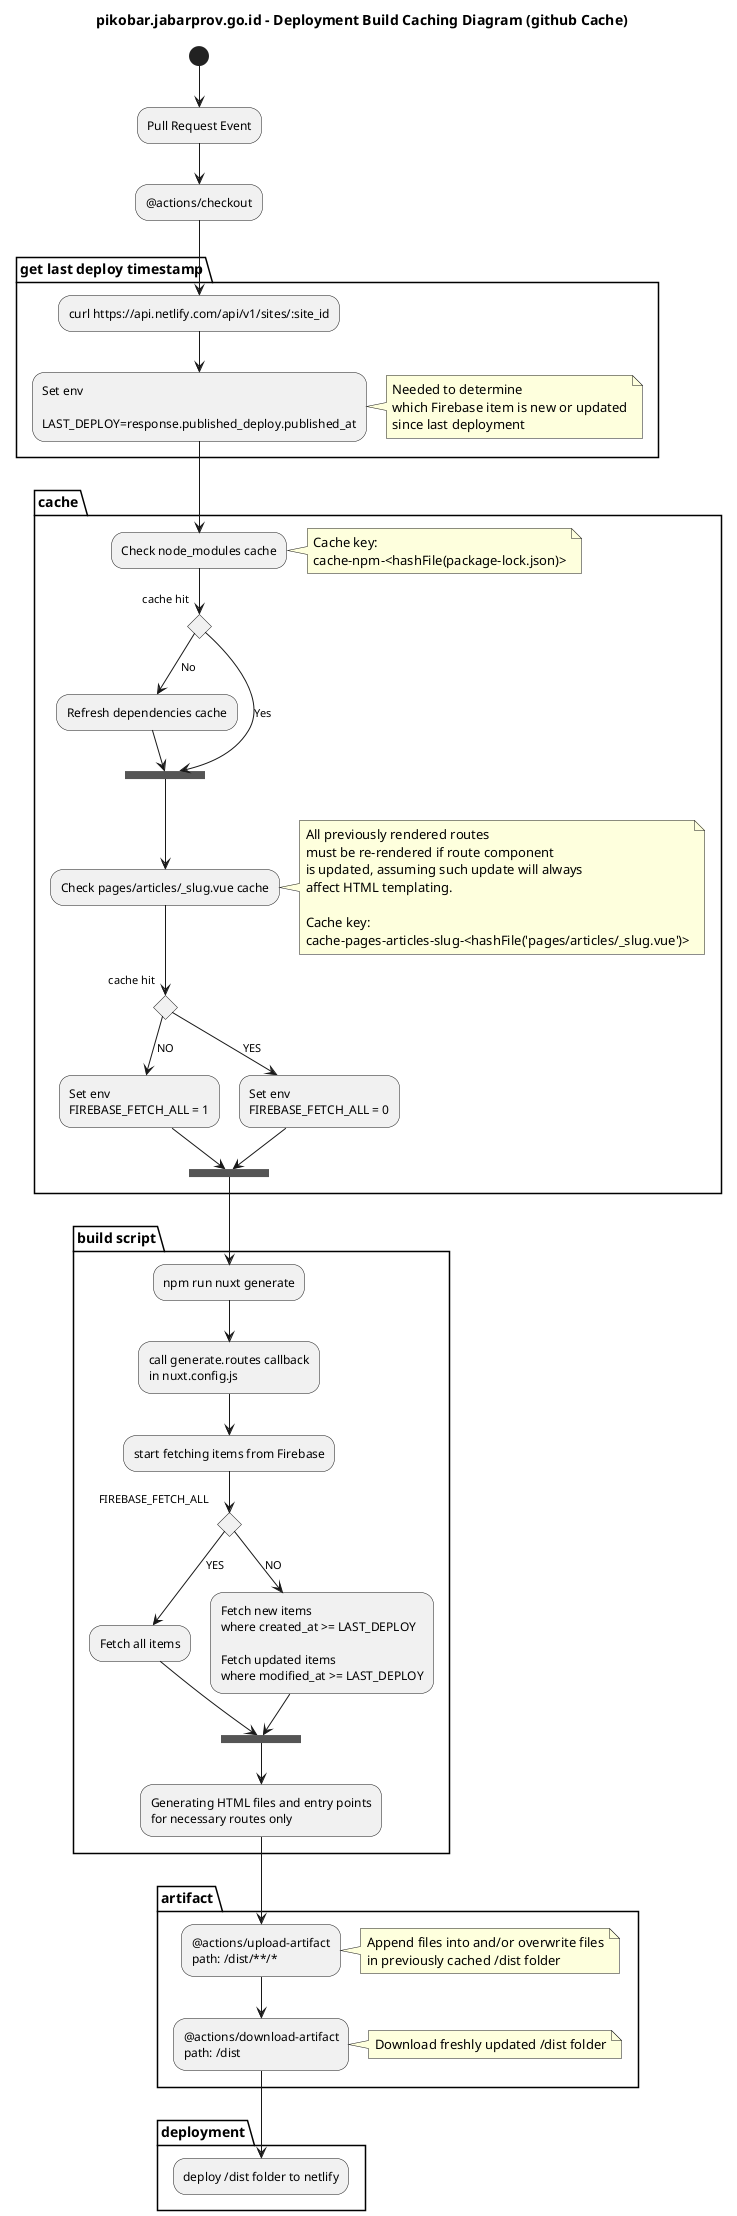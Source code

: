 @startuml

title pikobar.jabarprov.go.id - Deployment Build Caching Diagram (github Cache)
(*) --> "Pull Request Event"

--> "@actions/checkout"

partition "get last deploy timestamp" {
  --> "curl https://api.netlify.com/api/v1/sites/:site_id"
  --> "Set env
    \lLAST_DEPLOY=response.published_deploy.published_at"
  note right
    Needed to determine
    which Firebase item is new or updated
    since last deployment
  end note
}

partition "cache" {
  --> "Check node_modules cache"
  note right
    Cache key:
    cache-npm-<hashFile(package-lock.json)>
  end note
  if "cache hit" then
    --> [No] "Refresh dependencies cache"
    --> ===A1===
  else
    --> [Yes] ===A1===
  endif

  --> "Check pages/articles/_slug.vue cache"
  note right
    All previously rendered routes
    must be re-rendered if route component
    is updated, assuming such update will always
    affect HTML templating.

    Cache key:
    cache-pages-articles-slug-<hashFile('pages/articles/_slug.vue')>
  end note

  if "cache hit" then
    --> [NO] Set env\lFIREBASE_FETCH_ALL = 1
    --> ===A2===
  else
    --> [YES] Set env\lFIREBASE_FETCH_ALL = 0
    --> ===A2===
  endif
}

partition "build script" {
  --> "npm run nuxt generate"
  --> "call generate.routes callback\lin nuxt.config.js"
  --> "start fetching items from Firebase"
  if "FIREBASE_FETCH_ALL" then
    --> [YES] "Fetch all items"
    --> ===A3===
  else
    --> [NO] "Fetch new items\lwhere created_at >= LAST_DEPLOY
      \lFetch updated items\lwhere modified_at >= LAST_DEPLOY"
    --> ===A3===
  endif
  --> "Generating HTML files and entry points\lfor necessary routes only"
}


partition "artifact" {
  --> "@actions/upload-artifact\lpath: /dist/**/*"
  note right
    Append files into and/or overwrite files
    in previously cached /dist folder
  end note
  --> "@actions/download-artifact\lpath: /dist"
  note right
    Download freshly updated /dist folder
  end note
}

partition "deployment" {
  --> "deploy /dist folder to netlify"
}

@enduml